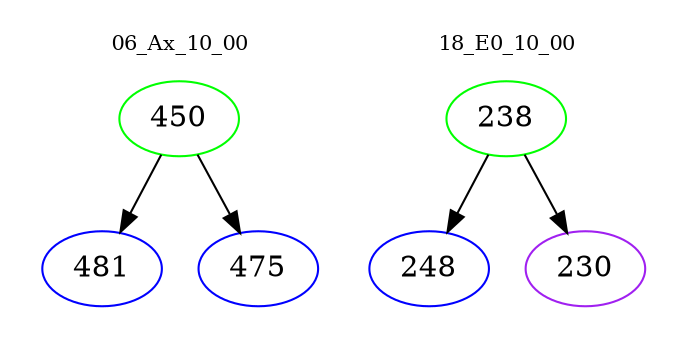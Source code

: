 digraph{
subgraph cluster_0 {
color = white
label = "06_Ax_10_00";
fontsize=10;
T0_450 [label="450", color="green"]
T0_450 -> T0_481 [color="black"]
T0_481 [label="481", color="blue"]
T0_450 -> T0_475 [color="black"]
T0_475 [label="475", color="blue"]
}
subgraph cluster_1 {
color = white
label = "18_E0_10_00";
fontsize=10;
T1_238 [label="238", color="green"]
T1_238 -> T1_248 [color="black"]
T1_248 [label="248", color="blue"]
T1_238 -> T1_230 [color="black"]
T1_230 [label="230", color="purple"]
}
}
